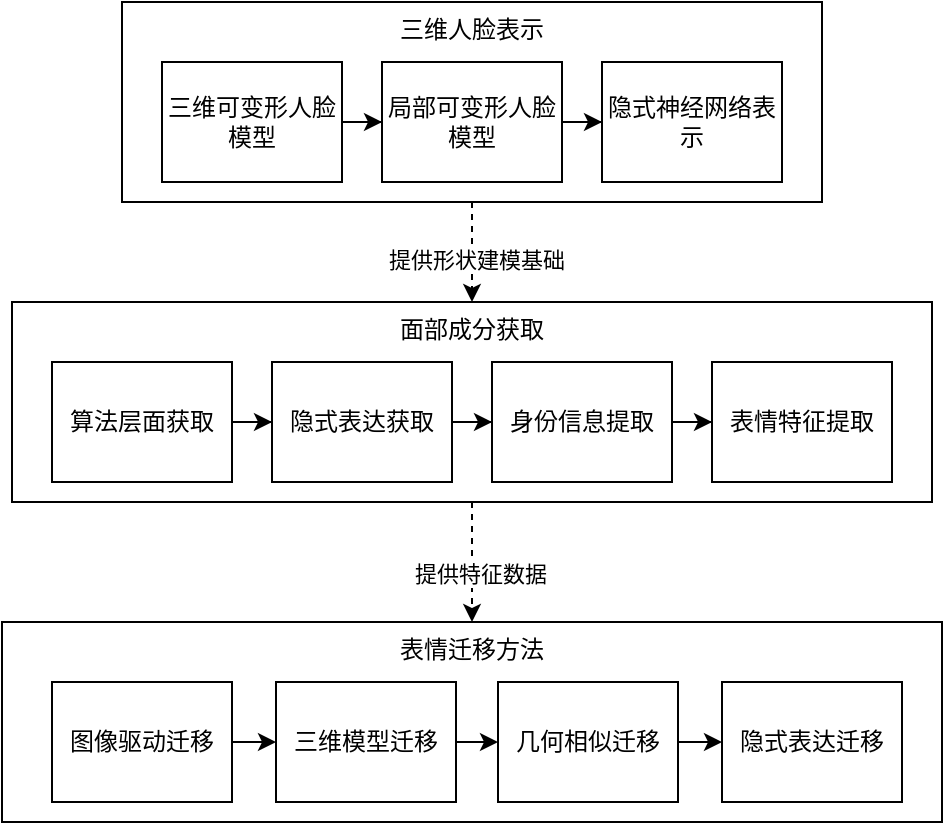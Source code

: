 <mxfile version="26.2.13">
  <diagram id="prtHgNgQTEPvFCAcTncT" name="Page-1">
    <mxGraphModel dx="1998" dy="1160" grid="1" gridSize="10" guides="1" tooltips="1" connect="1" arrows="1" fold="1" page="1" pageScale="1" pageWidth="827" pageHeight="1169" math="0" shadow="0">
      <root>
        <mxCell id="0" />
        <mxCell id="1" parent="0" />
        <mxCell id="-J8H6lTOcyASX2N615u_-4" value="三维人脸表示" style="rounded=0;whiteSpace=wrap;html=1;verticalAlign=top;" vertex="1" parent="1">
          <mxGeometry x="210" y="280" width="350" height="100" as="geometry" />
        </mxCell>
        <mxCell id="-J8H6lTOcyASX2N615u_-18" value="" style="edgeStyle=orthogonalEdgeStyle;rounded=0;orthogonalLoop=1;jettySize=auto;html=1;" edge="1" parent="1" source="-J8H6lTOcyASX2N615u_-1" target="-J8H6lTOcyASX2N615u_-2">
          <mxGeometry relative="1" as="geometry" />
        </mxCell>
        <mxCell id="-J8H6lTOcyASX2N615u_-1" value="三维可变形人脸模型" style="rounded=0;whiteSpace=wrap;html=1;" vertex="1" parent="1">
          <mxGeometry x="230" y="310" width="90" height="60" as="geometry" />
        </mxCell>
        <mxCell id="-J8H6lTOcyASX2N615u_-10" value="" style="edgeStyle=orthogonalEdgeStyle;rounded=0;orthogonalLoop=1;jettySize=auto;html=1;entryX=0.5;entryY=0;entryDx=0;entryDy=0;exitX=0.5;exitY=1;exitDx=0;exitDy=0;dashed=1;" edge="1" parent="1" source="-J8H6lTOcyASX2N615u_-4" target="-J8H6lTOcyASX2N615u_-5">
          <mxGeometry relative="1" as="geometry">
            <mxPoint x="380" y="390" as="sourcePoint" />
          </mxGeometry>
        </mxCell>
        <mxCell id="-J8H6lTOcyASX2N615u_-26" value="提供形状建模基础" style="edgeLabel;html=1;align=center;verticalAlign=middle;resizable=0;points=[];" vertex="1" connectable="0" parent="-J8H6lTOcyASX2N615u_-10">
          <mxGeometry x="0.16" y="2" relative="1" as="geometry">
            <mxPoint as="offset" />
          </mxGeometry>
        </mxCell>
        <mxCell id="-J8H6lTOcyASX2N615u_-19" value="" style="edgeStyle=orthogonalEdgeStyle;rounded=0;orthogonalLoop=1;jettySize=auto;html=1;" edge="1" parent="1" source="-J8H6lTOcyASX2N615u_-2" target="-J8H6lTOcyASX2N615u_-3">
          <mxGeometry relative="1" as="geometry" />
        </mxCell>
        <mxCell id="-J8H6lTOcyASX2N615u_-2" value="局部可变形人脸模型" style="rounded=0;whiteSpace=wrap;html=1;" vertex="1" parent="1">
          <mxGeometry x="340" y="310" width="90" height="60" as="geometry" />
        </mxCell>
        <mxCell id="-J8H6lTOcyASX2N615u_-3" value="隐式神经网络表示" style="rounded=0;whiteSpace=wrap;html=1;" vertex="1" parent="1">
          <mxGeometry x="450" y="310" width="90" height="60" as="geometry" />
        </mxCell>
        <mxCell id="-J8H6lTOcyASX2N615u_-16" style="edgeStyle=orthogonalEdgeStyle;rounded=0;orthogonalLoop=1;jettySize=auto;html=1;exitX=0.5;exitY=1;exitDx=0;exitDy=0;dashed=1;" edge="1" parent="1" source="-J8H6lTOcyASX2N615u_-5" target="-J8H6lTOcyASX2N615u_-11">
          <mxGeometry relative="1" as="geometry" />
        </mxCell>
        <mxCell id="-J8H6lTOcyASX2N615u_-27" value="提供特征数据" style="edgeLabel;html=1;align=center;verticalAlign=middle;resizable=0;points=[];" vertex="1" connectable="0" parent="-J8H6lTOcyASX2N615u_-16">
          <mxGeometry x="0.2" y="4" relative="1" as="geometry">
            <mxPoint as="offset" />
          </mxGeometry>
        </mxCell>
        <mxCell id="-J8H6lTOcyASX2N615u_-5" value="面部成分获取" style="rounded=0;whiteSpace=wrap;html=1;verticalAlign=top;" vertex="1" parent="1">
          <mxGeometry x="155" y="430" width="460" height="100" as="geometry" />
        </mxCell>
        <mxCell id="-J8H6lTOcyASX2N615u_-20" value="" style="edgeStyle=orthogonalEdgeStyle;rounded=0;orthogonalLoop=1;jettySize=auto;html=1;" edge="1" parent="1" source="-J8H6lTOcyASX2N615u_-6" target="-J8H6lTOcyASX2N615u_-7">
          <mxGeometry relative="1" as="geometry" />
        </mxCell>
        <mxCell id="-J8H6lTOcyASX2N615u_-6" value="算法层面获取" style="rounded=0;whiteSpace=wrap;html=1;" vertex="1" parent="1">
          <mxGeometry x="175" y="460" width="90" height="60" as="geometry" />
        </mxCell>
        <mxCell id="-J8H6lTOcyASX2N615u_-21" value="" style="edgeStyle=orthogonalEdgeStyle;rounded=0;orthogonalLoop=1;jettySize=auto;html=1;" edge="1" parent="1" source="-J8H6lTOcyASX2N615u_-7" target="-J8H6lTOcyASX2N615u_-8">
          <mxGeometry relative="1" as="geometry" />
        </mxCell>
        <mxCell id="-J8H6lTOcyASX2N615u_-7" value="隐式表达获取" style="rounded=0;whiteSpace=wrap;html=1;" vertex="1" parent="1">
          <mxGeometry x="285" y="460" width="90" height="60" as="geometry" />
        </mxCell>
        <mxCell id="-J8H6lTOcyASX2N615u_-22" value="" style="edgeStyle=orthogonalEdgeStyle;rounded=0;orthogonalLoop=1;jettySize=auto;html=1;" edge="1" parent="1" source="-J8H6lTOcyASX2N615u_-8" target="-J8H6lTOcyASX2N615u_-9">
          <mxGeometry relative="1" as="geometry" />
        </mxCell>
        <mxCell id="-J8H6lTOcyASX2N615u_-8" value="身份信息提取" style="rounded=0;whiteSpace=wrap;html=1;" vertex="1" parent="1">
          <mxGeometry x="395" y="460" width="90" height="60" as="geometry" />
        </mxCell>
        <mxCell id="-J8H6lTOcyASX2N615u_-9" value="表情特征提取" style="rounded=0;whiteSpace=wrap;html=1;" vertex="1" parent="1">
          <mxGeometry x="505" y="460" width="90" height="60" as="geometry" />
        </mxCell>
        <mxCell id="-J8H6lTOcyASX2N615u_-11" value="表情迁移方法" style="rounded=0;whiteSpace=wrap;html=1;verticalAlign=top;" vertex="1" parent="1">
          <mxGeometry x="150" y="590" width="470" height="100" as="geometry" />
        </mxCell>
        <mxCell id="-J8H6lTOcyASX2N615u_-23" value="" style="edgeStyle=orthogonalEdgeStyle;rounded=0;orthogonalLoop=1;jettySize=auto;html=1;" edge="1" parent="1" source="-J8H6lTOcyASX2N615u_-12" target="-J8H6lTOcyASX2N615u_-13">
          <mxGeometry relative="1" as="geometry" />
        </mxCell>
        <mxCell id="-J8H6lTOcyASX2N615u_-12" value="图像驱动迁移" style="rounded=0;whiteSpace=wrap;html=1;" vertex="1" parent="1">
          <mxGeometry x="175" y="620" width="90" height="60" as="geometry" />
        </mxCell>
        <mxCell id="-J8H6lTOcyASX2N615u_-24" value="" style="edgeStyle=orthogonalEdgeStyle;rounded=0;orthogonalLoop=1;jettySize=auto;html=1;" edge="1" parent="1" source="-J8H6lTOcyASX2N615u_-13" target="-J8H6lTOcyASX2N615u_-14">
          <mxGeometry relative="1" as="geometry" />
        </mxCell>
        <mxCell id="-J8H6lTOcyASX2N615u_-13" value="三维模型迁移" style="rounded=0;whiteSpace=wrap;html=1;" vertex="1" parent="1">
          <mxGeometry x="287" y="620" width="90" height="60" as="geometry" />
        </mxCell>
        <mxCell id="-J8H6lTOcyASX2N615u_-25" value="" style="edgeStyle=orthogonalEdgeStyle;rounded=0;orthogonalLoop=1;jettySize=auto;html=1;" edge="1" parent="1" source="-J8H6lTOcyASX2N615u_-14" target="-J8H6lTOcyASX2N615u_-15">
          <mxGeometry relative="1" as="geometry" />
        </mxCell>
        <mxCell id="-J8H6lTOcyASX2N615u_-14" value="几何相似迁移" style="rounded=0;whiteSpace=wrap;html=1;" vertex="1" parent="1">
          <mxGeometry x="398" y="620" width="90" height="60" as="geometry" />
        </mxCell>
        <mxCell id="-J8H6lTOcyASX2N615u_-15" value="隐式表达迁移" style="rounded=0;whiteSpace=wrap;html=1;" vertex="1" parent="1">
          <mxGeometry x="510" y="620" width="90" height="60" as="geometry" />
        </mxCell>
      </root>
    </mxGraphModel>
  </diagram>
</mxfile>
